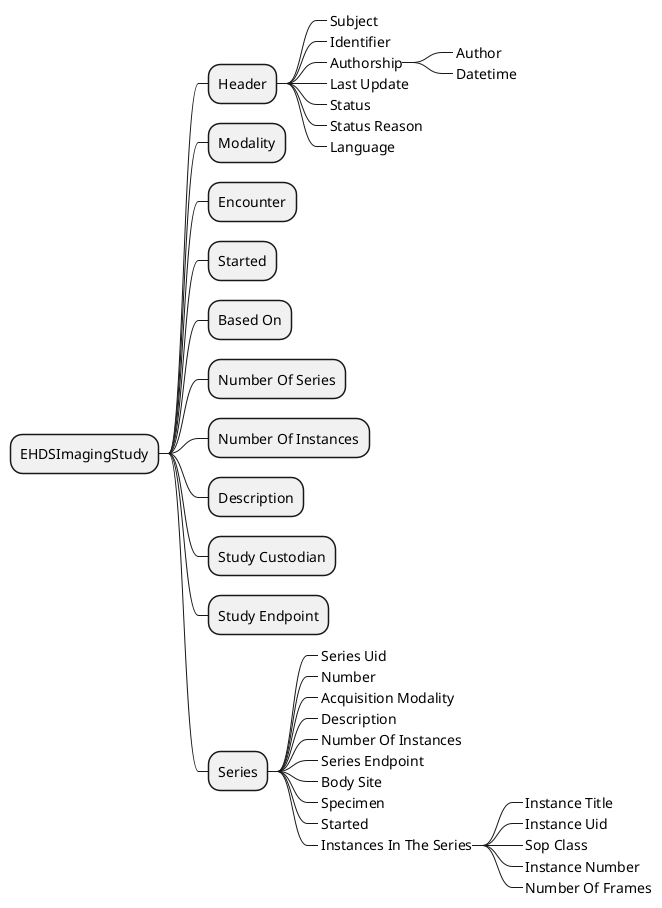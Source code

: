 @startmindmap
* EHDSImagingStudy
** Header
***_ Subject
***_ Identifier
***_ Authorship
****_ Author
****_ Datetime
***_ Last Update
***_ Status
***_ Status Reason
***_ Language
** Modality
** Encounter
** Started
** Based On
** Number Of Series
** Number Of Instances
** Description
** Study Custodian
** Study Endpoint
** Series
***_ Series Uid
***_ Number
***_ Acquisition Modality
***_ Description
***_ Number Of Instances
***_ Series Endpoint
***_ Body Site
***_ Specimen
***_ Started
***_ Instances In The Series
****_ Instance Title
****_ Instance Uid
****_ Sop Class
****_ Instance Number
****_ Number Of Frames
@endmindmap